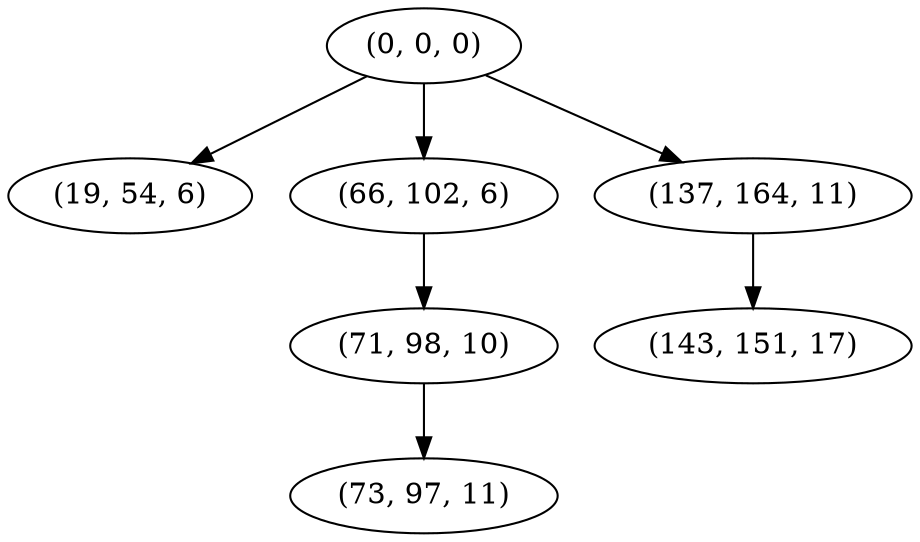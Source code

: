 digraph tree {
    "(0, 0, 0)";
    "(19, 54, 6)";
    "(66, 102, 6)";
    "(71, 98, 10)";
    "(73, 97, 11)";
    "(137, 164, 11)";
    "(143, 151, 17)";
    "(0, 0, 0)" -> "(19, 54, 6)";
    "(0, 0, 0)" -> "(66, 102, 6)";
    "(0, 0, 0)" -> "(137, 164, 11)";
    "(66, 102, 6)" -> "(71, 98, 10)";
    "(71, 98, 10)" -> "(73, 97, 11)";
    "(137, 164, 11)" -> "(143, 151, 17)";
}
